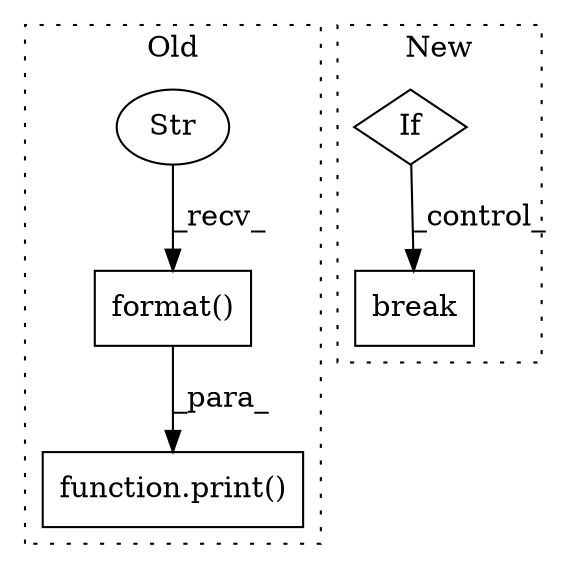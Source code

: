 digraph G {
subgraph cluster0 {
1 [label="format()" a="75" s="4645,4809" l="86,1" shape="box"];
3 [label="Str" a="66" s="4645" l="69" shape="ellipse"];
4 [label="function.print()" a="75" s="4639,4810" l="6,1" shape="box"];
label = "Old";
style="dotted";
}
subgraph cluster1 {
2 [label="break" a="94" s="4872" l="5" shape="box"];
5 [label="If" a="96" s="4369" l="3" shape="diamond"];
label = "New";
style="dotted";
}
1 -> 4 [label="_para_"];
3 -> 1 [label="_recv_"];
5 -> 2 [label="_control_"];
}